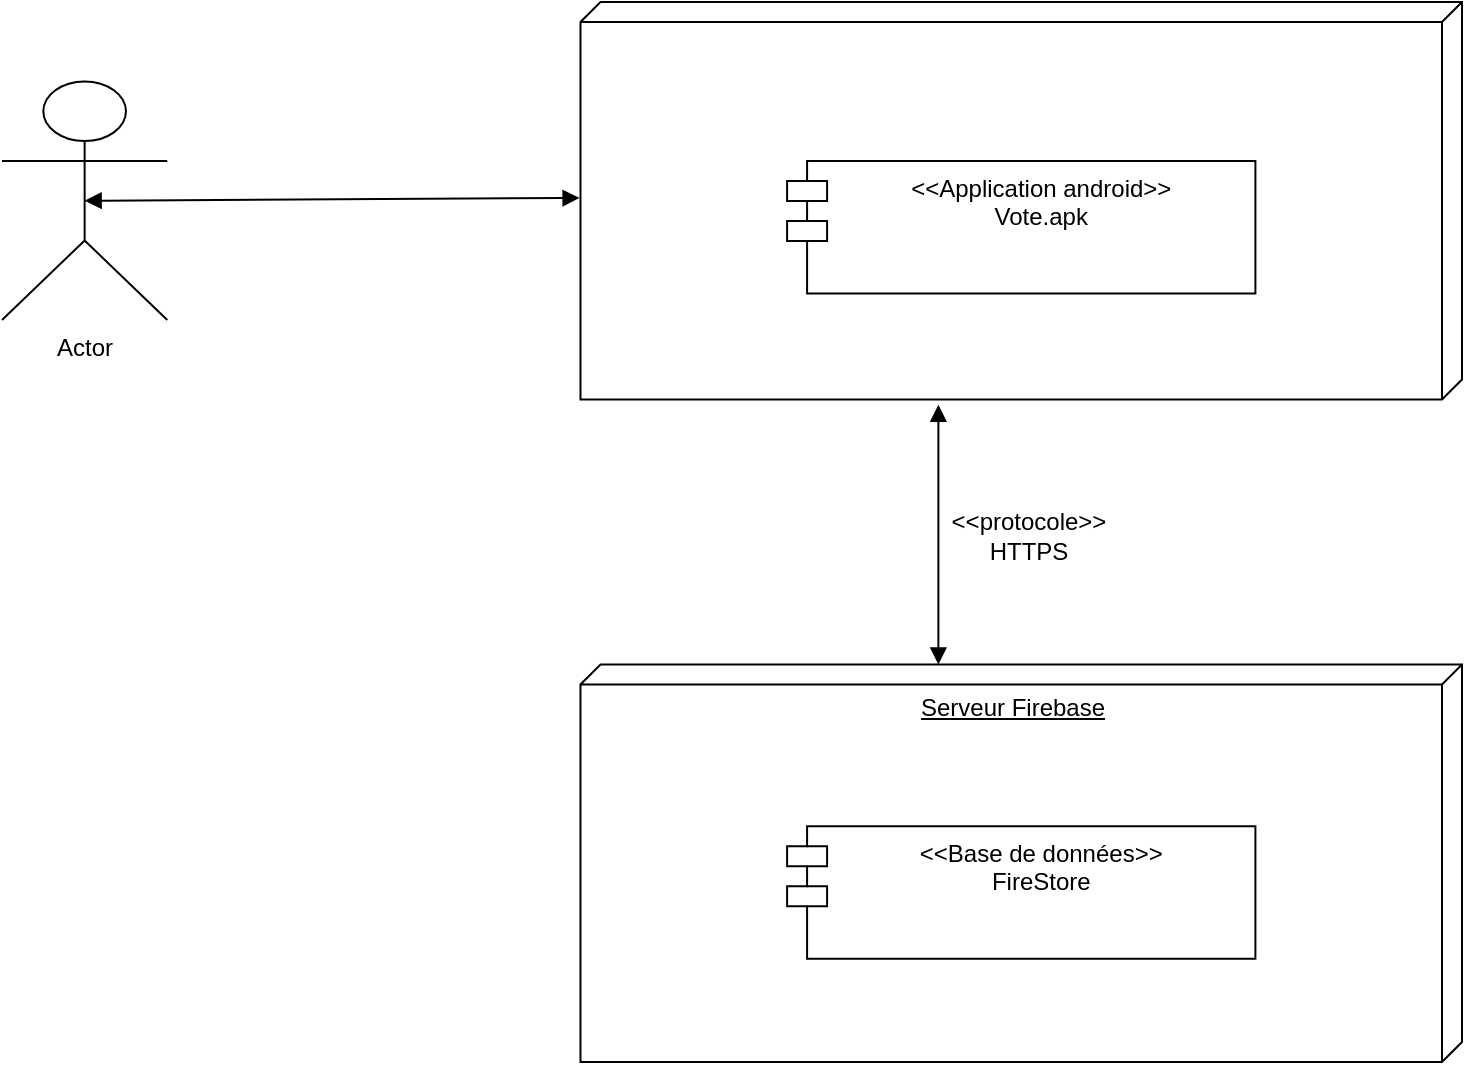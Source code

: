 <mxfile version="13.9.9" type="device"><diagram id="kgpKYQtTHZ0yAKxKKP6v" name="Page-1"><mxGraphModel dx="1316" dy="590" grid="1" gridSize="10" guides="1" tooltips="1" connect="1" arrows="1" fold="1" page="1" pageScale="1" pageWidth="850" pageHeight="1100" math="0" shadow="0"><root><mxCell id="0"/><mxCell id="1" parent="0"/><mxCell id="qdBXNcoQHsHiGeEvO4Pl-10" value="" style="group" vertex="1" connectable="0" parent="1"><mxGeometry x="80" y="230" width="730" height="530" as="geometry"/></mxCell><mxCell id="09UEjaoswpl9dZPT5AZl-15" value="" style="group" parent="qdBXNcoQHsHiGeEvO4Pl-10" vertex="1" connectable="0"><mxGeometry x="289.245" width="440.755" height="198.75" as="geometry"/></mxCell><mxCell id="09UEjaoswpl9dZPT5AZl-2" value="" style="verticalAlign=top;align=center;spacingTop=8;spacingLeft=2;spacingRight=12;shape=cube;size=10;direction=south;fontStyle=4;html=1;rounded=1;glass=0;" parent="09UEjaoswpl9dZPT5AZl-15" vertex="1"><mxGeometry width="440.755" height="198.75" as="geometry"/></mxCell><mxCell id="09UEjaoswpl9dZPT5AZl-4" value="&lt;&lt;Application android&gt;&gt;&#10;Vote.apk&#10;" style="shape=module;align=left;spacingLeft=20;align=center;verticalAlign=top;rounded=1;glass=0;fontStyle=0" parent="09UEjaoswpl9dZPT5AZl-15" vertex="1"><mxGeometry x="103.302" y="79.5" width="234.151" height="66.25" as="geometry"/></mxCell><mxCell id="qdBXNcoQHsHiGeEvO4Pl-2" value="Actor" style="shape=umlActor;verticalLabelPosition=bottom;verticalAlign=top;html=1;outlineConnect=0;" vertex="1" parent="qdBXNcoQHsHiGeEvO4Pl-10"><mxGeometry y="39.75" width="82.642" height="119.25" as="geometry"/></mxCell><mxCell id="qdBXNcoQHsHiGeEvO4Pl-3" value="" style="group" vertex="1" connectable="0" parent="qdBXNcoQHsHiGeEvO4Pl-10"><mxGeometry x="289.245" y="331.25" width="440.755" height="198.75" as="geometry"/></mxCell><mxCell id="qdBXNcoQHsHiGeEvO4Pl-4" value="Serveur Firebase" style="verticalAlign=top;align=center;spacingTop=8;spacingLeft=2;spacingRight=12;shape=cube;size=10;direction=south;fontStyle=4;html=1;rounded=1;glass=0;" vertex="1" parent="qdBXNcoQHsHiGeEvO4Pl-3"><mxGeometry width="440.755" height="198.75" as="geometry"/></mxCell><mxCell id="qdBXNcoQHsHiGeEvO4Pl-5" value="&lt;&lt;Base de données&gt;&gt;&#10;FireStore" style="shape=module;align=left;spacingLeft=20;align=center;verticalAlign=top;rounded=1;glass=0;fontStyle=0" vertex="1" parent="qdBXNcoQHsHiGeEvO4Pl-3"><mxGeometry x="103.302" y="80.825" width="234.151" height="66.25" as="geometry"/></mxCell><mxCell id="qdBXNcoQHsHiGeEvO4Pl-6" value="" style="endArrow=block;html=1;entryX=1.013;entryY=0.594;entryDx=0;entryDy=0;entryPerimeter=0;exitX=0;exitY=0.594;exitDx=0;exitDy=0;exitPerimeter=0;startArrow=block;startFill=1;endFill=1;" edge="1" parent="qdBXNcoQHsHiGeEvO4Pl-10" source="qdBXNcoQHsHiGeEvO4Pl-4" target="09UEjaoswpl9dZPT5AZl-2"><mxGeometry width="50" height="50" relative="1" as="geometry"><mxPoint x="426.981" y="278.25" as="sourcePoint"/><mxPoint x="495.849" y="212" as="targetPoint"/></mxGeometry></mxCell><mxCell id="qdBXNcoQHsHiGeEvO4Pl-8" value="" style="endArrow=block;html=1;entryX=0.493;entryY=1.001;entryDx=0;entryDy=0;entryPerimeter=0;exitX=0.5;exitY=0.5;exitDx=0;exitDy=0;exitPerimeter=0;startArrow=block;startFill=1;endFill=1;" edge="1" parent="qdBXNcoQHsHiGeEvO4Pl-10" source="qdBXNcoQHsHiGeEvO4Pl-2" target="09UEjaoswpl9dZPT5AZl-2"><mxGeometry width="50" height="50" relative="1" as="geometry"><mxPoint x="123.962" y="132.5" as="sourcePoint"/><mxPoint x="192.83" y="66.25" as="targetPoint"/></mxGeometry></mxCell><mxCell id="qdBXNcoQHsHiGeEvO4Pl-9" value="&amp;lt;&amp;lt;protocole&amp;gt;&amp;gt;&lt;br&gt;HTTPS" style="text;html=1;align=center;verticalAlign=middle;resizable=0;points=[];autosize=1;" vertex="1" parent="qdBXNcoQHsHiGeEvO4Pl-10"><mxGeometry x="468.302" y="251.75" width="90" height="30" as="geometry"/></mxCell></root></mxGraphModel></diagram></mxfile>